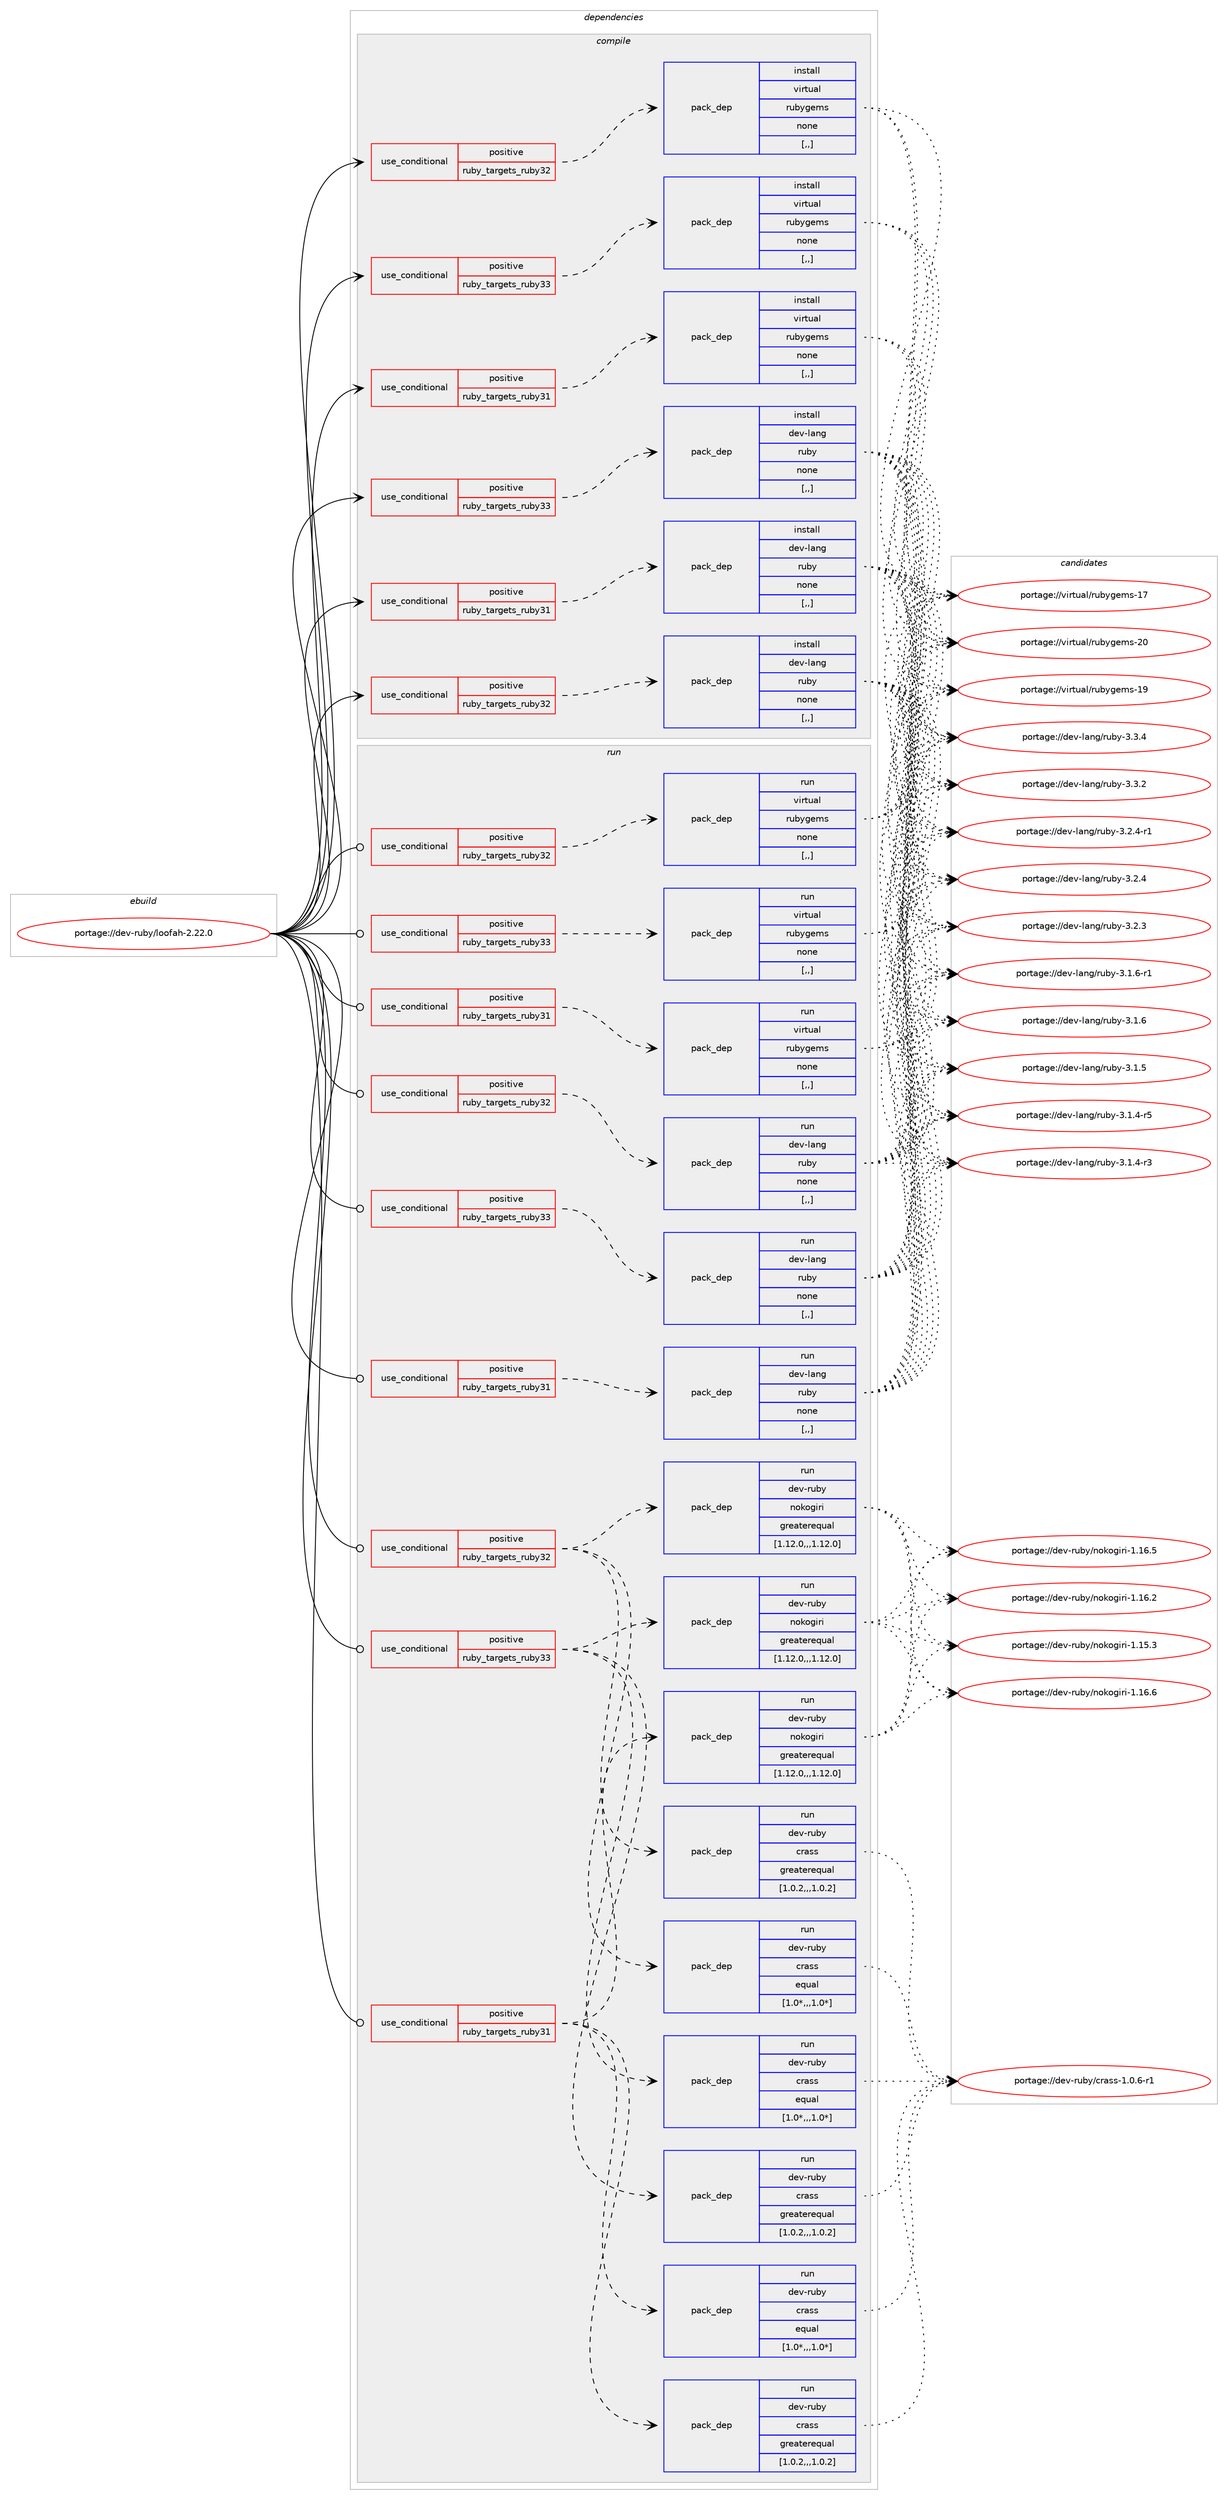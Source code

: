 digraph prolog {

# *************
# Graph options
# *************

newrank=true;
concentrate=true;
compound=true;
graph [rankdir=LR,fontname=Helvetica,fontsize=10,ranksep=1.5];#, ranksep=2.5, nodesep=0.2];
edge  [arrowhead=vee];
node  [fontname=Helvetica,fontsize=10];

# **********
# The ebuild
# **********

subgraph cluster_leftcol {
color=gray;
label=<<i>ebuild</i>>;
id [label="portage://dev-ruby/loofah-2.22.0", color=red, width=4, href="../dev-ruby/loofah-2.22.0.svg"];
}

# ****************
# The dependencies
# ****************

subgraph cluster_midcol {
color=gray;
label=<<i>dependencies</i>>;
subgraph cluster_compile {
fillcolor="#eeeeee";
style=filled;
label=<<i>compile</i>>;
subgraph cond50432 {
dependency189683 [label=<<TABLE BORDER="0" CELLBORDER="1" CELLSPACING="0" CELLPADDING="4"><TR><TD ROWSPAN="3" CELLPADDING="10">use_conditional</TD></TR><TR><TD>positive</TD></TR><TR><TD>ruby_targets_ruby31</TD></TR></TABLE>>, shape=none, color=red];
subgraph pack137907 {
dependency189684 [label=<<TABLE BORDER="0" CELLBORDER="1" CELLSPACING="0" CELLPADDING="4" WIDTH="220"><TR><TD ROWSPAN="6" CELLPADDING="30">pack_dep</TD></TR><TR><TD WIDTH="110">install</TD></TR><TR><TD>dev-lang</TD></TR><TR><TD>ruby</TD></TR><TR><TD>none</TD></TR><TR><TD>[,,]</TD></TR></TABLE>>, shape=none, color=blue];
}
dependency189683:e -> dependency189684:w [weight=20,style="dashed",arrowhead="vee"];
}
id:e -> dependency189683:w [weight=20,style="solid",arrowhead="vee"];
subgraph cond50433 {
dependency189685 [label=<<TABLE BORDER="0" CELLBORDER="1" CELLSPACING="0" CELLPADDING="4"><TR><TD ROWSPAN="3" CELLPADDING="10">use_conditional</TD></TR><TR><TD>positive</TD></TR><TR><TD>ruby_targets_ruby31</TD></TR></TABLE>>, shape=none, color=red];
subgraph pack137908 {
dependency189686 [label=<<TABLE BORDER="0" CELLBORDER="1" CELLSPACING="0" CELLPADDING="4" WIDTH="220"><TR><TD ROWSPAN="6" CELLPADDING="30">pack_dep</TD></TR><TR><TD WIDTH="110">install</TD></TR><TR><TD>virtual</TD></TR><TR><TD>rubygems</TD></TR><TR><TD>none</TD></TR><TR><TD>[,,]</TD></TR></TABLE>>, shape=none, color=blue];
}
dependency189685:e -> dependency189686:w [weight=20,style="dashed",arrowhead="vee"];
}
id:e -> dependency189685:w [weight=20,style="solid",arrowhead="vee"];
subgraph cond50434 {
dependency189687 [label=<<TABLE BORDER="0" CELLBORDER="1" CELLSPACING="0" CELLPADDING="4"><TR><TD ROWSPAN="3" CELLPADDING="10">use_conditional</TD></TR><TR><TD>positive</TD></TR><TR><TD>ruby_targets_ruby32</TD></TR></TABLE>>, shape=none, color=red];
subgraph pack137909 {
dependency189688 [label=<<TABLE BORDER="0" CELLBORDER="1" CELLSPACING="0" CELLPADDING="4" WIDTH="220"><TR><TD ROWSPAN="6" CELLPADDING="30">pack_dep</TD></TR><TR><TD WIDTH="110">install</TD></TR><TR><TD>dev-lang</TD></TR><TR><TD>ruby</TD></TR><TR><TD>none</TD></TR><TR><TD>[,,]</TD></TR></TABLE>>, shape=none, color=blue];
}
dependency189687:e -> dependency189688:w [weight=20,style="dashed",arrowhead="vee"];
}
id:e -> dependency189687:w [weight=20,style="solid",arrowhead="vee"];
subgraph cond50435 {
dependency189689 [label=<<TABLE BORDER="0" CELLBORDER="1" CELLSPACING="0" CELLPADDING="4"><TR><TD ROWSPAN="3" CELLPADDING="10">use_conditional</TD></TR><TR><TD>positive</TD></TR><TR><TD>ruby_targets_ruby32</TD></TR></TABLE>>, shape=none, color=red];
subgraph pack137910 {
dependency189690 [label=<<TABLE BORDER="0" CELLBORDER="1" CELLSPACING="0" CELLPADDING="4" WIDTH="220"><TR><TD ROWSPAN="6" CELLPADDING="30">pack_dep</TD></TR><TR><TD WIDTH="110">install</TD></TR><TR><TD>virtual</TD></TR><TR><TD>rubygems</TD></TR><TR><TD>none</TD></TR><TR><TD>[,,]</TD></TR></TABLE>>, shape=none, color=blue];
}
dependency189689:e -> dependency189690:w [weight=20,style="dashed",arrowhead="vee"];
}
id:e -> dependency189689:w [weight=20,style="solid",arrowhead="vee"];
subgraph cond50436 {
dependency189691 [label=<<TABLE BORDER="0" CELLBORDER="1" CELLSPACING="0" CELLPADDING="4"><TR><TD ROWSPAN="3" CELLPADDING="10">use_conditional</TD></TR><TR><TD>positive</TD></TR><TR><TD>ruby_targets_ruby33</TD></TR></TABLE>>, shape=none, color=red];
subgraph pack137911 {
dependency189692 [label=<<TABLE BORDER="0" CELLBORDER="1" CELLSPACING="0" CELLPADDING="4" WIDTH="220"><TR><TD ROWSPAN="6" CELLPADDING="30">pack_dep</TD></TR><TR><TD WIDTH="110">install</TD></TR><TR><TD>dev-lang</TD></TR><TR><TD>ruby</TD></TR><TR><TD>none</TD></TR><TR><TD>[,,]</TD></TR></TABLE>>, shape=none, color=blue];
}
dependency189691:e -> dependency189692:w [weight=20,style="dashed",arrowhead="vee"];
}
id:e -> dependency189691:w [weight=20,style="solid",arrowhead="vee"];
subgraph cond50437 {
dependency189693 [label=<<TABLE BORDER="0" CELLBORDER="1" CELLSPACING="0" CELLPADDING="4"><TR><TD ROWSPAN="3" CELLPADDING="10">use_conditional</TD></TR><TR><TD>positive</TD></TR><TR><TD>ruby_targets_ruby33</TD></TR></TABLE>>, shape=none, color=red];
subgraph pack137912 {
dependency189694 [label=<<TABLE BORDER="0" CELLBORDER="1" CELLSPACING="0" CELLPADDING="4" WIDTH="220"><TR><TD ROWSPAN="6" CELLPADDING="30">pack_dep</TD></TR><TR><TD WIDTH="110">install</TD></TR><TR><TD>virtual</TD></TR><TR><TD>rubygems</TD></TR><TR><TD>none</TD></TR><TR><TD>[,,]</TD></TR></TABLE>>, shape=none, color=blue];
}
dependency189693:e -> dependency189694:w [weight=20,style="dashed",arrowhead="vee"];
}
id:e -> dependency189693:w [weight=20,style="solid",arrowhead="vee"];
}
subgraph cluster_compileandrun {
fillcolor="#eeeeee";
style=filled;
label=<<i>compile and run</i>>;
}
subgraph cluster_run {
fillcolor="#eeeeee";
style=filled;
label=<<i>run</i>>;
subgraph cond50438 {
dependency189695 [label=<<TABLE BORDER="0" CELLBORDER="1" CELLSPACING="0" CELLPADDING="4"><TR><TD ROWSPAN="3" CELLPADDING="10">use_conditional</TD></TR><TR><TD>positive</TD></TR><TR><TD>ruby_targets_ruby31</TD></TR></TABLE>>, shape=none, color=red];
subgraph pack137913 {
dependency189696 [label=<<TABLE BORDER="0" CELLBORDER="1" CELLSPACING="0" CELLPADDING="4" WIDTH="220"><TR><TD ROWSPAN="6" CELLPADDING="30">pack_dep</TD></TR><TR><TD WIDTH="110">run</TD></TR><TR><TD>dev-lang</TD></TR><TR><TD>ruby</TD></TR><TR><TD>none</TD></TR><TR><TD>[,,]</TD></TR></TABLE>>, shape=none, color=blue];
}
dependency189695:e -> dependency189696:w [weight=20,style="dashed",arrowhead="vee"];
}
id:e -> dependency189695:w [weight=20,style="solid",arrowhead="odot"];
subgraph cond50439 {
dependency189697 [label=<<TABLE BORDER="0" CELLBORDER="1" CELLSPACING="0" CELLPADDING="4"><TR><TD ROWSPAN="3" CELLPADDING="10">use_conditional</TD></TR><TR><TD>positive</TD></TR><TR><TD>ruby_targets_ruby31</TD></TR></TABLE>>, shape=none, color=red];
subgraph pack137914 {
dependency189698 [label=<<TABLE BORDER="0" CELLBORDER="1" CELLSPACING="0" CELLPADDING="4" WIDTH="220"><TR><TD ROWSPAN="6" CELLPADDING="30">pack_dep</TD></TR><TR><TD WIDTH="110">run</TD></TR><TR><TD>dev-ruby</TD></TR><TR><TD>crass</TD></TR><TR><TD>equal</TD></TR><TR><TD>[1.0*,,,1.0*]</TD></TR></TABLE>>, shape=none, color=blue];
}
dependency189697:e -> dependency189698:w [weight=20,style="dashed",arrowhead="vee"];
subgraph pack137915 {
dependency189699 [label=<<TABLE BORDER="0" CELLBORDER="1" CELLSPACING="0" CELLPADDING="4" WIDTH="220"><TR><TD ROWSPAN="6" CELLPADDING="30">pack_dep</TD></TR><TR><TD WIDTH="110">run</TD></TR><TR><TD>dev-ruby</TD></TR><TR><TD>crass</TD></TR><TR><TD>greaterequal</TD></TR><TR><TD>[1.0.2,,,1.0.2]</TD></TR></TABLE>>, shape=none, color=blue];
}
dependency189697:e -> dependency189699:w [weight=20,style="dashed",arrowhead="vee"];
subgraph pack137916 {
dependency189700 [label=<<TABLE BORDER="0" CELLBORDER="1" CELLSPACING="0" CELLPADDING="4" WIDTH="220"><TR><TD ROWSPAN="6" CELLPADDING="30">pack_dep</TD></TR><TR><TD WIDTH="110">run</TD></TR><TR><TD>dev-ruby</TD></TR><TR><TD>nokogiri</TD></TR><TR><TD>greaterequal</TD></TR><TR><TD>[1.12.0,,,1.12.0]</TD></TR></TABLE>>, shape=none, color=blue];
}
dependency189697:e -> dependency189700:w [weight=20,style="dashed",arrowhead="vee"];
}
id:e -> dependency189697:w [weight=20,style="solid",arrowhead="odot"];
subgraph cond50440 {
dependency189701 [label=<<TABLE BORDER="0" CELLBORDER="1" CELLSPACING="0" CELLPADDING="4"><TR><TD ROWSPAN="3" CELLPADDING="10">use_conditional</TD></TR><TR><TD>positive</TD></TR><TR><TD>ruby_targets_ruby31</TD></TR></TABLE>>, shape=none, color=red];
subgraph pack137917 {
dependency189702 [label=<<TABLE BORDER="0" CELLBORDER="1" CELLSPACING="0" CELLPADDING="4" WIDTH="220"><TR><TD ROWSPAN="6" CELLPADDING="30">pack_dep</TD></TR><TR><TD WIDTH="110">run</TD></TR><TR><TD>virtual</TD></TR><TR><TD>rubygems</TD></TR><TR><TD>none</TD></TR><TR><TD>[,,]</TD></TR></TABLE>>, shape=none, color=blue];
}
dependency189701:e -> dependency189702:w [weight=20,style="dashed",arrowhead="vee"];
}
id:e -> dependency189701:w [weight=20,style="solid",arrowhead="odot"];
subgraph cond50441 {
dependency189703 [label=<<TABLE BORDER="0" CELLBORDER="1" CELLSPACING="0" CELLPADDING="4"><TR><TD ROWSPAN="3" CELLPADDING="10">use_conditional</TD></TR><TR><TD>positive</TD></TR><TR><TD>ruby_targets_ruby32</TD></TR></TABLE>>, shape=none, color=red];
subgraph pack137918 {
dependency189704 [label=<<TABLE BORDER="0" CELLBORDER="1" CELLSPACING="0" CELLPADDING="4" WIDTH="220"><TR><TD ROWSPAN="6" CELLPADDING="30">pack_dep</TD></TR><TR><TD WIDTH="110">run</TD></TR><TR><TD>dev-lang</TD></TR><TR><TD>ruby</TD></TR><TR><TD>none</TD></TR><TR><TD>[,,]</TD></TR></TABLE>>, shape=none, color=blue];
}
dependency189703:e -> dependency189704:w [weight=20,style="dashed",arrowhead="vee"];
}
id:e -> dependency189703:w [weight=20,style="solid",arrowhead="odot"];
subgraph cond50442 {
dependency189705 [label=<<TABLE BORDER="0" CELLBORDER="1" CELLSPACING="0" CELLPADDING="4"><TR><TD ROWSPAN="3" CELLPADDING="10">use_conditional</TD></TR><TR><TD>positive</TD></TR><TR><TD>ruby_targets_ruby32</TD></TR></TABLE>>, shape=none, color=red];
subgraph pack137919 {
dependency189706 [label=<<TABLE BORDER="0" CELLBORDER="1" CELLSPACING="0" CELLPADDING="4" WIDTH="220"><TR><TD ROWSPAN="6" CELLPADDING="30">pack_dep</TD></TR><TR><TD WIDTH="110">run</TD></TR><TR><TD>dev-ruby</TD></TR><TR><TD>crass</TD></TR><TR><TD>equal</TD></TR><TR><TD>[1.0*,,,1.0*]</TD></TR></TABLE>>, shape=none, color=blue];
}
dependency189705:e -> dependency189706:w [weight=20,style="dashed",arrowhead="vee"];
subgraph pack137920 {
dependency189707 [label=<<TABLE BORDER="0" CELLBORDER="1" CELLSPACING="0" CELLPADDING="4" WIDTH="220"><TR><TD ROWSPAN="6" CELLPADDING="30">pack_dep</TD></TR><TR><TD WIDTH="110">run</TD></TR><TR><TD>dev-ruby</TD></TR><TR><TD>crass</TD></TR><TR><TD>greaterequal</TD></TR><TR><TD>[1.0.2,,,1.0.2]</TD></TR></TABLE>>, shape=none, color=blue];
}
dependency189705:e -> dependency189707:w [weight=20,style="dashed",arrowhead="vee"];
subgraph pack137921 {
dependency189708 [label=<<TABLE BORDER="0" CELLBORDER="1" CELLSPACING="0" CELLPADDING="4" WIDTH="220"><TR><TD ROWSPAN="6" CELLPADDING="30">pack_dep</TD></TR><TR><TD WIDTH="110">run</TD></TR><TR><TD>dev-ruby</TD></TR><TR><TD>nokogiri</TD></TR><TR><TD>greaterequal</TD></TR><TR><TD>[1.12.0,,,1.12.0]</TD></TR></TABLE>>, shape=none, color=blue];
}
dependency189705:e -> dependency189708:w [weight=20,style="dashed",arrowhead="vee"];
}
id:e -> dependency189705:w [weight=20,style="solid",arrowhead="odot"];
subgraph cond50443 {
dependency189709 [label=<<TABLE BORDER="0" CELLBORDER="1" CELLSPACING="0" CELLPADDING="4"><TR><TD ROWSPAN="3" CELLPADDING="10">use_conditional</TD></TR><TR><TD>positive</TD></TR><TR><TD>ruby_targets_ruby32</TD></TR></TABLE>>, shape=none, color=red];
subgraph pack137922 {
dependency189710 [label=<<TABLE BORDER="0" CELLBORDER="1" CELLSPACING="0" CELLPADDING="4" WIDTH="220"><TR><TD ROWSPAN="6" CELLPADDING="30">pack_dep</TD></TR><TR><TD WIDTH="110">run</TD></TR><TR><TD>virtual</TD></TR><TR><TD>rubygems</TD></TR><TR><TD>none</TD></TR><TR><TD>[,,]</TD></TR></TABLE>>, shape=none, color=blue];
}
dependency189709:e -> dependency189710:w [weight=20,style="dashed",arrowhead="vee"];
}
id:e -> dependency189709:w [weight=20,style="solid",arrowhead="odot"];
subgraph cond50444 {
dependency189711 [label=<<TABLE BORDER="0" CELLBORDER="1" CELLSPACING="0" CELLPADDING="4"><TR><TD ROWSPAN="3" CELLPADDING="10">use_conditional</TD></TR><TR><TD>positive</TD></TR><TR><TD>ruby_targets_ruby33</TD></TR></TABLE>>, shape=none, color=red];
subgraph pack137923 {
dependency189712 [label=<<TABLE BORDER="0" CELLBORDER="1" CELLSPACING="0" CELLPADDING="4" WIDTH="220"><TR><TD ROWSPAN="6" CELLPADDING="30">pack_dep</TD></TR><TR><TD WIDTH="110">run</TD></TR><TR><TD>dev-lang</TD></TR><TR><TD>ruby</TD></TR><TR><TD>none</TD></TR><TR><TD>[,,]</TD></TR></TABLE>>, shape=none, color=blue];
}
dependency189711:e -> dependency189712:w [weight=20,style="dashed",arrowhead="vee"];
}
id:e -> dependency189711:w [weight=20,style="solid",arrowhead="odot"];
subgraph cond50445 {
dependency189713 [label=<<TABLE BORDER="0" CELLBORDER="1" CELLSPACING="0" CELLPADDING="4"><TR><TD ROWSPAN="3" CELLPADDING="10">use_conditional</TD></TR><TR><TD>positive</TD></TR><TR><TD>ruby_targets_ruby33</TD></TR></TABLE>>, shape=none, color=red];
subgraph pack137924 {
dependency189714 [label=<<TABLE BORDER="0" CELLBORDER="1" CELLSPACING="0" CELLPADDING="4" WIDTH="220"><TR><TD ROWSPAN="6" CELLPADDING="30">pack_dep</TD></TR><TR><TD WIDTH="110">run</TD></TR><TR><TD>dev-ruby</TD></TR><TR><TD>crass</TD></TR><TR><TD>equal</TD></TR><TR><TD>[1.0*,,,1.0*]</TD></TR></TABLE>>, shape=none, color=blue];
}
dependency189713:e -> dependency189714:w [weight=20,style="dashed",arrowhead="vee"];
subgraph pack137925 {
dependency189715 [label=<<TABLE BORDER="0" CELLBORDER="1" CELLSPACING="0" CELLPADDING="4" WIDTH="220"><TR><TD ROWSPAN="6" CELLPADDING="30">pack_dep</TD></TR><TR><TD WIDTH="110">run</TD></TR><TR><TD>dev-ruby</TD></TR><TR><TD>crass</TD></TR><TR><TD>greaterequal</TD></TR><TR><TD>[1.0.2,,,1.0.2]</TD></TR></TABLE>>, shape=none, color=blue];
}
dependency189713:e -> dependency189715:w [weight=20,style="dashed",arrowhead="vee"];
subgraph pack137926 {
dependency189716 [label=<<TABLE BORDER="0" CELLBORDER="1" CELLSPACING="0" CELLPADDING="4" WIDTH="220"><TR><TD ROWSPAN="6" CELLPADDING="30">pack_dep</TD></TR><TR><TD WIDTH="110">run</TD></TR><TR><TD>dev-ruby</TD></TR><TR><TD>nokogiri</TD></TR><TR><TD>greaterequal</TD></TR><TR><TD>[1.12.0,,,1.12.0]</TD></TR></TABLE>>, shape=none, color=blue];
}
dependency189713:e -> dependency189716:w [weight=20,style="dashed",arrowhead="vee"];
}
id:e -> dependency189713:w [weight=20,style="solid",arrowhead="odot"];
subgraph cond50446 {
dependency189717 [label=<<TABLE BORDER="0" CELLBORDER="1" CELLSPACING="0" CELLPADDING="4"><TR><TD ROWSPAN="3" CELLPADDING="10">use_conditional</TD></TR><TR><TD>positive</TD></TR><TR><TD>ruby_targets_ruby33</TD></TR></TABLE>>, shape=none, color=red];
subgraph pack137927 {
dependency189718 [label=<<TABLE BORDER="0" CELLBORDER="1" CELLSPACING="0" CELLPADDING="4" WIDTH="220"><TR><TD ROWSPAN="6" CELLPADDING="30">pack_dep</TD></TR><TR><TD WIDTH="110">run</TD></TR><TR><TD>virtual</TD></TR><TR><TD>rubygems</TD></TR><TR><TD>none</TD></TR><TR><TD>[,,]</TD></TR></TABLE>>, shape=none, color=blue];
}
dependency189717:e -> dependency189718:w [weight=20,style="dashed",arrowhead="vee"];
}
id:e -> dependency189717:w [weight=20,style="solid",arrowhead="odot"];
}
}

# **************
# The candidates
# **************

subgraph cluster_choices {
rank=same;
color=gray;
label=<<i>candidates</i>>;

subgraph choice137907 {
color=black;
nodesep=1;
choice10010111845108971101034711411798121455146514652 [label="portage://dev-lang/ruby-3.3.4", color=red, width=4,href="../dev-lang/ruby-3.3.4.svg"];
choice10010111845108971101034711411798121455146514650 [label="portage://dev-lang/ruby-3.3.2", color=red, width=4,href="../dev-lang/ruby-3.3.2.svg"];
choice100101118451089711010347114117981214551465046524511449 [label="portage://dev-lang/ruby-3.2.4-r1", color=red, width=4,href="../dev-lang/ruby-3.2.4-r1.svg"];
choice10010111845108971101034711411798121455146504652 [label="portage://dev-lang/ruby-3.2.4", color=red, width=4,href="../dev-lang/ruby-3.2.4.svg"];
choice10010111845108971101034711411798121455146504651 [label="portage://dev-lang/ruby-3.2.3", color=red, width=4,href="../dev-lang/ruby-3.2.3.svg"];
choice100101118451089711010347114117981214551464946544511449 [label="portage://dev-lang/ruby-3.1.6-r1", color=red, width=4,href="../dev-lang/ruby-3.1.6-r1.svg"];
choice10010111845108971101034711411798121455146494654 [label="portage://dev-lang/ruby-3.1.6", color=red, width=4,href="../dev-lang/ruby-3.1.6.svg"];
choice10010111845108971101034711411798121455146494653 [label="portage://dev-lang/ruby-3.1.5", color=red, width=4,href="../dev-lang/ruby-3.1.5.svg"];
choice100101118451089711010347114117981214551464946524511453 [label="portage://dev-lang/ruby-3.1.4-r5", color=red, width=4,href="../dev-lang/ruby-3.1.4-r5.svg"];
choice100101118451089711010347114117981214551464946524511451 [label="portage://dev-lang/ruby-3.1.4-r3", color=red, width=4,href="../dev-lang/ruby-3.1.4-r3.svg"];
dependency189684:e -> choice10010111845108971101034711411798121455146514652:w [style=dotted,weight="100"];
dependency189684:e -> choice10010111845108971101034711411798121455146514650:w [style=dotted,weight="100"];
dependency189684:e -> choice100101118451089711010347114117981214551465046524511449:w [style=dotted,weight="100"];
dependency189684:e -> choice10010111845108971101034711411798121455146504652:w [style=dotted,weight="100"];
dependency189684:e -> choice10010111845108971101034711411798121455146504651:w [style=dotted,weight="100"];
dependency189684:e -> choice100101118451089711010347114117981214551464946544511449:w [style=dotted,weight="100"];
dependency189684:e -> choice10010111845108971101034711411798121455146494654:w [style=dotted,weight="100"];
dependency189684:e -> choice10010111845108971101034711411798121455146494653:w [style=dotted,weight="100"];
dependency189684:e -> choice100101118451089711010347114117981214551464946524511453:w [style=dotted,weight="100"];
dependency189684:e -> choice100101118451089711010347114117981214551464946524511451:w [style=dotted,weight="100"];
}
subgraph choice137908 {
color=black;
nodesep=1;
choice118105114116117971084711411798121103101109115455048 [label="portage://virtual/rubygems-20", color=red, width=4,href="../virtual/rubygems-20.svg"];
choice118105114116117971084711411798121103101109115454957 [label="portage://virtual/rubygems-19", color=red, width=4,href="../virtual/rubygems-19.svg"];
choice118105114116117971084711411798121103101109115454955 [label="portage://virtual/rubygems-17", color=red, width=4,href="../virtual/rubygems-17.svg"];
dependency189686:e -> choice118105114116117971084711411798121103101109115455048:w [style=dotted,weight="100"];
dependency189686:e -> choice118105114116117971084711411798121103101109115454957:w [style=dotted,weight="100"];
dependency189686:e -> choice118105114116117971084711411798121103101109115454955:w [style=dotted,weight="100"];
}
subgraph choice137909 {
color=black;
nodesep=1;
choice10010111845108971101034711411798121455146514652 [label="portage://dev-lang/ruby-3.3.4", color=red, width=4,href="../dev-lang/ruby-3.3.4.svg"];
choice10010111845108971101034711411798121455146514650 [label="portage://dev-lang/ruby-3.3.2", color=red, width=4,href="../dev-lang/ruby-3.3.2.svg"];
choice100101118451089711010347114117981214551465046524511449 [label="portage://dev-lang/ruby-3.2.4-r1", color=red, width=4,href="../dev-lang/ruby-3.2.4-r1.svg"];
choice10010111845108971101034711411798121455146504652 [label="portage://dev-lang/ruby-3.2.4", color=red, width=4,href="../dev-lang/ruby-3.2.4.svg"];
choice10010111845108971101034711411798121455146504651 [label="portage://dev-lang/ruby-3.2.3", color=red, width=4,href="../dev-lang/ruby-3.2.3.svg"];
choice100101118451089711010347114117981214551464946544511449 [label="portage://dev-lang/ruby-3.1.6-r1", color=red, width=4,href="../dev-lang/ruby-3.1.6-r1.svg"];
choice10010111845108971101034711411798121455146494654 [label="portage://dev-lang/ruby-3.1.6", color=red, width=4,href="../dev-lang/ruby-3.1.6.svg"];
choice10010111845108971101034711411798121455146494653 [label="portage://dev-lang/ruby-3.1.5", color=red, width=4,href="../dev-lang/ruby-3.1.5.svg"];
choice100101118451089711010347114117981214551464946524511453 [label="portage://dev-lang/ruby-3.1.4-r5", color=red, width=4,href="../dev-lang/ruby-3.1.4-r5.svg"];
choice100101118451089711010347114117981214551464946524511451 [label="portage://dev-lang/ruby-3.1.4-r3", color=red, width=4,href="../dev-lang/ruby-3.1.4-r3.svg"];
dependency189688:e -> choice10010111845108971101034711411798121455146514652:w [style=dotted,weight="100"];
dependency189688:e -> choice10010111845108971101034711411798121455146514650:w [style=dotted,weight="100"];
dependency189688:e -> choice100101118451089711010347114117981214551465046524511449:w [style=dotted,weight="100"];
dependency189688:e -> choice10010111845108971101034711411798121455146504652:w [style=dotted,weight="100"];
dependency189688:e -> choice10010111845108971101034711411798121455146504651:w [style=dotted,weight="100"];
dependency189688:e -> choice100101118451089711010347114117981214551464946544511449:w [style=dotted,weight="100"];
dependency189688:e -> choice10010111845108971101034711411798121455146494654:w [style=dotted,weight="100"];
dependency189688:e -> choice10010111845108971101034711411798121455146494653:w [style=dotted,weight="100"];
dependency189688:e -> choice100101118451089711010347114117981214551464946524511453:w [style=dotted,weight="100"];
dependency189688:e -> choice100101118451089711010347114117981214551464946524511451:w [style=dotted,weight="100"];
}
subgraph choice137910 {
color=black;
nodesep=1;
choice118105114116117971084711411798121103101109115455048 [label="portage://virtual/rubygems-20", color=red, width=4,href="../virtual/rubygems-20.svg"];
choice118105114116117971084711411798121103101109115454957 [label="portage://virtual/rubygems-19", color=red, width=4,href="../virtual/rubygems-19.svg"];
choice118105114116117971084711411798121103101109115454955 [label="portage://virtual/rubygems-17", color=red, width=4,href="../virtual/rubygems-17.svg"];
dependency189690:e -> choice118105114116117971084711411798121103101109115455048:w [style=dotted,weight="100"];
dependency189690:e -> choice118105114116117971084711411798121103101109115454957:w [style=dotted,weight="100"];
dependency189690:e -> choice118105114116117971084711411798121103101109115454955:w [style=dotted,weight="100"];
}
subgraph choice137911 {
color=black;
nodesep=1;
choice10010111845108971101034711411798121455146514652 [label="portage://dev-lang/ruby-3.3.4", color=red, width=4,href="../dev-lang/ruby-3.3.4.svg"];
choice10010111845108971101034711411798121455146514650 [label="portage://dev-lang/ruby-3.3.2", color=red, width=4,href="../dev-lang/ruby-3.3.2.svg"];
choice100101118451089711010347114117981214551465046524511449 [label="portage://dev-lang/ruby-3.2.4-r1", color=red, width=4,href="../dev-lang/ruby-3.2.4-r1.svg"];
choice10010111845108971101034711411798121455146504652 [label="portage://dev-lang/ruby-3.2.4", color=red, width=4,href="../dev-lang/ruby-3.2.4.svg"];
choice10010111845108971101034711411798121455146504651 [label="portage://dev-lang/ruby-3.2.3", color=red, width=4,href="../dev-lang/ruby-3.2.3.svg"];
choice100101118451089711010347114117981214551464946544511449 [label="portage://dev-lang/ruby-3.1.6-r1", color=red, width=4,href="../dev-lang/ruby-3.1.6-r1.svg"];
choice10010111845108971101034711411798121455146494654 [label="portage://dev-lang/ruby-3.1.6", color=red, width=4,href="../dev-lang/ruby-3.1.6.svg"];
choice10010111845108971101034711411798121455146494653 [label="portage://dev-lang/ruby-3.1.5", color=red, width=4,href="../dev-lang/ruby-3.1.5.svg"];
choice100101118451089711010347114117981214551464946524511453 [label="portage://dev-lang/ruby-3.1.4-r5", color=red, width=4,href="../dev-lang/ruby-3.1.4-r5.svg"];
choice100101118451089711010347114117981214551464946524511451 [label="portage://dev-lang/ruby-3.1.4-r3", color=red, width=4,href="../dev-lang/ruby-3.1.4-r3.svg"];
dependency189692:e -> choice10010111845108971101034711411798121455146514652:w [style=dotted,weight="100"];
dependency189692:e -> choice10010111845108971101034711411798121455146514650:w [style=dotted,weight="100"];
dependency189692:e -> choice100101118451089711010347114117981214551465046524511449:w [style=dotted,weight="100"];
dependency189692:e -> choice10010111845108971101034711411798121455146504652:w [style=dotted,weight="100"];
dependency189692:e -> choice10010111845108971101034711411798121455146504651:w [style=dotted,weight="100"];
dependency189692:e -> choice100101118451089711010347114117981214551464946544511449:w [style=dotted,weight="100"];
dependency189692:e -> choice10010111845108971101034711411798121455146494654:w [style=dotted,weight="100"];
dependency189692:e -> choice10010111845108971101034711411798121455146494653:w [style=dotted,weight="100"];
dependency189692:e -> choice100101118451089711010347114117981214551464946524511453:w [style=dotted,weight="100"];
dependency189692:e -> choice100101118451089711010347114117981214551464946524511451:w [style=dotted,weight="100"];
}
subgraph choice137912 {
color=black;
nodesep=1;
choice118105114116117971084711411798121103101109115455048 [label="portage://virtual/rubygems-20", color=red, width=4,href="../virtual/rubygems-20.svg"];
choice118105114116117971084711411798121103101109115454957 [label="portage://virtual/rubygems-19", color=red, width=4,href="../virtual/rubygems-19.svg"];
choice118105114116117971084711411798121103101109115454955 [label="portage://virtual/rubygems-17", color=red, width=4,href="../virtual/rubygems-17.svg"];
dependency189694:e -> choice118105114116117971084711411798121103101109115455048:w [style=dotted,weight="100"];
dependency189694:e -> choice118105114116117971084711411798121103101109115454957:w [style=dotted,weight="100"];
dependency189694:e -> choice118105114116117971084711411798121103101109115454955:w [style=dotted,weight="100"];
}
subgraph choice137913 {
color=black;
nodesep=1;
choice10010111845108971101034711411798121455146514652 [label="portage://dev-lang/ruby-3.3.4", color=red, width=4,href="../dev-lang/ruby-3.3.4.svg"];
choice10010111845108971101034711411798121455146514650 [label="portage://dev-lang/ruby-3.3.2", color=red, width=4,href="../dev-lang/ruby-3.3.2.svg"];
choice100101118451089711010347114117981214551465046524511449 [label="portage://dev-lang/ruby-3.2.4-r1", color=red, width=4,href="../dev-lang/ruby-3.2.4-r1.svg"];
choice10010111845108971101034711411798121455146504652 [label="portage://dev-lang/ruby-3.2.4", color=red, width=4,href="../dev-lang/ruby-3.2.4.svg"];
choice10010111845108971101034711411798121455146504651 [label="portage://dev-lang/ruby-3.2.3", color=red, width=4,href="../dev-lang/ruby-3.2.3.svg"];
choice100101118451089711010347114117981214551464946544511449 [label="portage://dev-lang/ruby-3.1.6-r1", color=red, width=4,href="../dev-lang/ruby-3.1.6-r1.svg"];
choice10010111845108971101034711411798121455146494654 [label="portage://dev-lang/ruby-3.1.6", color=red, width=4,href="../dev-lang/ruby-3.1.6.svg"];
choice10010111845108971101034711411798121455146494653 [label="portage://dev-lang/ruby-3.1.5", color=red, width=4,href="../dev-lang/ruby-3.1.5.svg"];
choice100101118451089711010347114117981214551464946524511453 [label="portage://dev-lang/ruby-3.1.4-r5", color=red, width=4,href="../dev-lang/ruby-3.1.4-r5.svg"];
choice100101118451089711010347114117981214551464946524511451 [label="portage://dev-lang/ruby-3.1.4-r3", color=red, width=4,href="../dev-lang/ruby-3.1.4-r3.svg"];
dependency189696:e -> choice10010111845108971101034711411798121455146514652:w [style=dotted,weight="100"];
dependency189696:e -> choice10010111845108971101034711411798121455146514650:w [style=dotted,weight="100"];
dependency189696:e -> choice100101118451089711010347114117981214551465046524511449:w [style=dotted,weight="100"];
dependency189696:e -> choice10010111845108971101034711411798121455146504652:w [style=dotted,weight="100"];
dependency189696:e -> choice10010111845108971101034711411798121455146504651:w [style=dotted,weight="100"];
dependency189696:e -> choice100101118451089711010347114117981214551464946544511449:w [style=dotted,weight="100"];
dependency189696:e -> choice10010111845108971101034711411798121455146494654:w [style=dotted,weight="100"];
dependency189696:e -> choice10010111845108971101034711411798121455146494653:w [style=dotted,weight="100"];
dependency189696:e -> choice100101118451089711010347114117981214551464946524511453:w [style=dotted,weight="100"];
dependency189696:e -> choice100101118451089711010347114117981214551464946524511451:w [style=dotted,weight="100"];
}
subgraph choice137914 {
color=black;
nodesep=1;
choice10010111845114117981214799114971151154549464846544511449 [label="portage://dev-ruby/crass-1.0.6-r1", color=red, width=4,href="../dev-ruby/crass-1.0.6-r1.svg"];
dependency189698:e -> choice10010111845114117981214799114971151154549464846544511449:w [style=dotted,weight="100"];
}
subgraph choice137915 {
color=black;
nodesep=1;
choice10010111845114117981214799114971151154549464846544511449 [label="portage://dev-ruby/crass-1.0.6-r1", color=red, width=4,href="../dev-ruby/crass-1.0.6-r1.svg"];
dependency189699:e -> choice10010111845114117981214799114971151154549464846544511449:w [style=dotted,weight="100"];
}
subgraph choice137916 {
color=black;
nodesep=1;
choice10010111845114117981214711011110711110310511410545494649544654 [label="portage://dev-ruby/nokogiri-1.16.6", color=red, width=4,href="../dev-ruby/nokogiri-1.16.6.svg"];
choice10010111845114117981214711011110711110310511410545494649544653 [label="portage://dev-ruby/nokogiri-1.16.5", color=red, width=4,href="../dev-ruby/nokogiri-1.16.5.svg"];
choice10010111845114117981214711011110711110310511410545494649544650 [label="portage://dev-ruby/nokogiri-1.16.2", color=red, width=4,href="../dev-ruby/nokogiri-1.16.2.svg"];
choice10010111845114117981214711011110711110310511410545494649534651 [label="portage://dev-ruby/nokogiri-1.15.3", color=red, width=4,href="../dev-ruby/nokogiri-1.15.3.svg"];
dependency189700:e -> choice10010111845114117981214711011110711110310511410545494649544654:w [style=dotted,weight="100"];
dependency189700:e -> choice10010111845114117981214711011110711110310511410545494649544653:w [style=dotted,weight="100"];
dependency189700:e -> choice10010111845114117981214711011110711110310511410545494649544650:w [style=dotted,weight="100"];
dependency189700:e -> choice10010111845114117981214711011110711110310511410545494649534651:w [style=dotted,weight="100"];
}
subgraph choice137917 {
color=black;
nodesep=1;
choice118105114116117971084711411798121103101109115455048 [label="portage://virtual/rubygems-20", color=red, width=4,href="../virtual/rubygems-20.svg"];
choice118105114116117971084711411798121103101109115454957 [label="portage://virtual/rubygems-19", color=red, width=4,href="../virtual/rubygems-19.svg"];
choice118105114116117971084711411798121103101109115454955 [label="portage://virtual/rubygems-17", color=red, width=4,href="../virtual/rubygems-17.svg"];
dependency189702:e -> choice118105114116117971084711411798121103101109115455048:w [style=dotted,weight="100"];
dependency189702:e -> choice118105114116117971084711411798121103101109115454957:w [style=dotted,weight="100"];
dependency189702:e -> choice118105114116117971084711411798121103101109115454955:w [style=dotted,weight="100"];
}
subgraph choice137918 {
color=black;
nodesep=1;
choice10010111845108971101034711411798121455146514652 [label="portage://dev-lang/ruby-3.3.4", color=red, width=4,href="../dev-lang/ruby-3.3.4.svg"];
choice10010111845108971101034711411798121455146514650 [label="portage://dev-lang/ruby-3.3.2", color=red, width=4,href="../dev-lang/ruby-3.3.2.svg"];
choice100101118451089711010347114117981214551465046524511449 [label="portage://dev-lang/ruby-3.2.4-r1", color=red, width=4,href="../dev-lang/ruby-3.2.4-r1.svg"];
choice10010111845108971101034711411798121455146504652 [label="portage://dev-lang/ruby-3.2.4", color=red, width=4,href="../dev-lang/ruby-3.2.4.svg"];
choice10010111845108971101034711411798121455146504651 [label="portage://dev-lang/ruby-3.2.3", color=red, width=4,href="../dev-lang/ruby-3.2.3.svg"];
choice100101118451089711010347114117981214551464946544511449 [label="portage://dev-lang/ruby-3.1.6-r1", color=red, width=4,href="../dev-lang/ruby-3.1.6-r1.svg"];
choice10010111845108971101034711411798121455146494654 [label="portage://dev-lang/ruby-3.1.6", color=red, width=4,href="../dev-lang/ruby-3.1.6.svg"];
choice10010111845108971101034711411798121455146494653 [label="portage://dev-lang/ruby-3.1.5", color=red, width=4,href="../dev-lang/ruby-3.1.5.svg"];
choice100101118451089711010347114117981214551464946524511453 [label="portage://dev-lang/ruby-3.1.4-r5", color=red, width=4,href="../dev-lang/ruby-3.1.4-r5.svg"];
choice100101118451089711010347114117981214551464946524511451 [label="portage://dev-lang/ruby-3.1.4-r3", color=red, width=4,href="../dev-lang/ruby-3.1.4-r3.svg"];
dependency189704:e -> choice10010111845108971101034711411798121455146514652:w [style=dotted,weight="100"];
dependency189704:e -> choice10010111845108971101034711411798121455146514650:w [style=dotted,weight="100"];
dependency189704:e -> choice100101118451089711010347114117981214551465046524511449:w [style=dotted,weight="100"];
dependency189704:e -> choice10010111845108971101034711411798121455146504652:w [style=dotted,weight="100"];
dependency189704:e -> choice10010111845108971101034711411798121455146504651:w [style=dotted,weight="100"];
dependency189704:e -> choice100101118451089711010347114117981214551464946544511449:w [style=dotted,weight="100"];
dependency189704:e -> choice10010111845108971101034711411798121455146494654:w [style=dotted,weight="100"];
dependency189704:e -> choice10010111845108971101034711411798121455146494653:w [style=dotted,weight="100"];
dependency189704:e -> choice100101118451089711010347114117981214551464946524511453:w [style=dotted,weight="100"];
dependency189704:e -> choice100101118451089711010347114117981214551464946524511451:w [style=dotted,weight="100"];
}
subgraph choice137919 {
color=black;
nodesep=1;
choice10010111845114117981214799114971151154549464846544511449 [label="portage://dev-ruby/crass-1.0.6-r1", color=red, width=4,href="../dev-ruby/crass-1.0.6-r1.svg"];
dependency189706:e -> choice10010111845114117981214799114971151154549464846544511449:w [style=dotted,weight="100"];
}
subgraph choice137920 {
color=black;
nodesep=1;
choice10010111845114117981214799114971151154549464846544511449 [label="portage://dev-ruby/crass-1.0.6-r1", color=red, width=4,href="../dev-ruby/crass-1.0.6-r1.svg"];
dependency189707:e -> choice10010111845114117981214799114971151154549464846544511449:w [style=dotted,weight="100"];
}
subgraph choice137921 {
color=black;
nodesep=1;
choice10010111845114117981214711011110711110310511410545494649544654 [label="portage://dev-ruby/nokogiri-1.16.6", color=red, width=4,href="../dev-ruby/nokogiri-1.16.6.svg"];
choice10010111845114117981214711011110711110310511410545494649544653 [label="portage://dev-ruby/nokogiri-1.16.5", color=red, width=4,href="../dev-ruby/nokogiri-1.16.5.svg"];
choice10010111845114117981214711011110711110310511410545494649544650 [label="portage://dev-ruby/nokogiri-1.16.2", color=red, width=4,href="../dev-ruby/nokogiri-1.16.2.svg"];
choice10010111845114117981214711011110711110310511410545494649534651 [label="portage://dev-ruby/nokogiri-1.15.3", color=red, width=4,href="../dev-ruby/nokogiri-1.15.3.svg"];
dependency189708:e -> choice10010111845114117981214711011110711110310511410545494649544654:w [style=dotted,weight="100"];
dependency189708:e -> choice10010111845114117981214711011110711110310511410545494649544653:w [style=dotted,weight="100"];
dependency189708:e -> choice10010111845114117981214711011110711110310511410545494649544650:w [style=dotted,weight="100"];
dependency189708:e -> choice10010111845114117981214711011110711110310511410545494649534651:w [style=dotted,weight="100"];
}
subgraph choice137922 {
color=black;
nodesep=1;
choice118105114116117971084711411798121103101109115455048 [label="portage://virtual/rubygems-20", color=red, width=4,href="../virtual/rubygems-20.svg"];
choice118105114116117971084711411798121103101109115454957 [label="portage://virtual/rubygems-19", color=red, width=4,href="../virtual/rubygems-19.svg"];
choice118105114116117971084711411798121103101109115454955 [label="portage://virtual/rubygems-17", color=red, width=4,href="../virtual/rubygems-17.svg"];
dependency189710:e -> choice118105114116117971084711411798121103101109115455048:w [style=dotted,weight="100"];
dependency189710:e -> choice118105114116117971084711411798121103101109115454957:w [style=dotted,weight="100"];
dependency189710:e -> choice118105114116117971084711411798121103101109115454955:w [style=dotted,weight="100"];
}
subgraph choice137923 {
color=black;
nodesep=1;
choice10010111845108971101034711411798121455146514652 [label="portage://dev-lang/ruby-3.3.4", color=red, width=4,href="../dev-lang/ruby-3.3.4.svg"];
choice10010111845108971101034711411798121455146514650 [label="portage://dev-lang/ruby-3.3.2", color=red, width=4,href="../dev-lang/ruby-3.3.2.svg"];
choice100101118451089711010347114117981214551465046524511449 [label="portage://dev-lang/ruby-3.2.4-r1", color=red, width=4,href="../dev-lang/ruby-3.2.4-r1.svg"];
choice10010111845108971101034711411798121455146504652 [label="portage://dev-lang/ruby-3.2.4", color=red, width=4,href="../dev-lang/ruby-3.2.4.svg"];
choice10010111845108971101034711411798121455146504651 [label="portage://dev-lang/ruby-3.2.3", color=red, width=4,href="../dev-lang/ruby-3.2.3.svg"];
choice100101118451089711010347114117981214551464946544511449 [label="portage://dev-lang/ruby-3.1.6-r1", color=red, width=4,href="../dev-lang/ruby-3.1.6-r1.svg"];
choice10010111845108971101034711411798121455146494654 [label="portage://dev-lang/ruby-3.1.6", color=red, width=4,href="../dev-lang/ruby-3.1.6.svg"];
choice10010111845108971101034711411798121455146494653 [label="portage://dev-lang/ruby-3.1.5", color=red, width=4,href="../dev-lang/ruby-3.1.5.svg"];
choice100101118451089711010347114117981214551464946524511453 [label="portage://dev-lang/ruby-3.1.4-r5", color=red, width=4,href="../dev-lang/ruby-3.1.4-r5.svg"];
choice100101118451089711010347114117981214551464946524511451 [label="portage://dev-lang/ruby-3.1.4-r3", color=red, width=4,href="../dev-lang/ruby-3.1.4-r3.svg"];
dependency189712:e -> choice10010111845108971101034711411798121455146514652:w [style=dotted,weight="100"];
dependency189712:e -> choice10010111845108971101034711411798121455146514650:w [style=dotted,weight="100"];
dependency189712:e -> choice100101118451089711010347114117981214551465046524511449:w [style=dotted,weight="100"];
dependency189712:e -> choice10010111845108971101034711411798121455146504652:w [style=dotted,weight="100"];
dependency189712:e -> choice10010111845108971101034711411798121455146504651:w [style=dotted,weight="100"];
dependency189712:e -> choice100101118451089711010347114117981214551464946544511449:w [style=dotted,weight="100"];
dependency189712:e -> choice10010111845108971101034711411798121455146494654:w [style=dotted,weight="100"];
dependency189712:e -> choice10010111845108971101034711411798121455146494653:w [style=dotted,weight="100"];
dependency189712:e -> choice100101118451089711010347114117981214551464946524511453:w [style=dotted,weight="100"];
dependency189712:e -> choice100101118451089711010347114117981214551464946524511451:w [style=dotted,weight="100"];
}
subgraph choice137924 {
color=black;
nodesep=1;
choice10010111845114117981214799114971151154549464846544511449 [label="portage://dev-ruby/crass-1.0.6-r1", color=red, width=4,href="../dev-ruby/crass-1.0.6-r1.svg"];
dependency189714:e -> choice10010111845114117981214799114971151154549464846544511449:w [style=dotted,weight="100"];
}
subgraph choice137925 {
color=black;
nodesep=1;
choice10010111845114117981214799114971151154549464846544511449 [label="portage://dev-ruby/crass-1.0.6-r1", color=red, width=4,href="../dev-ruby/crass-1.0.6-r1.svg"];
dependency189715:e -> choice10010111845114117981214799114971151154549464846544511449:w [style=dotted,weight="100"];
}
subgraph choice137926 {
color=black;
nodesep=1;
choice10010111845114117981214711011110711110310511410545494649544654 [label="portage://dev-ruby/nokogiri-1.16.6", color=red, width=4,href="../dev-ruby/nokogiri-1.16.6.svg"];
choice10010111845114117981214711011110711110310511410545494649544653 [label="portage://dev-ruby/nokogiri-1.16.5", color=red, width=4,href="../dev-ruby/nokogiri-1.16.5.svg"];
choice10010111845114117981214711011110711110310511410545494649544650 [label="portage://dev-ruby/nokogiri-1.16.2", color=red, width=4,href="../dev-ruby/nokogiri-1.16.2.svg"];
choice10010111845114117981214711011110711110310511410545494649534651 [label="portage://dev-ruby/nokogiri-1.15.3", color=red, width=4,href="../dev-ruby/nokogiri-1.15.3.svg"];
dependency189716:e -> choice10010111845114117981214711011110711110310511410545494649544654:w [style=dotted,weight="100"];
dependency189716:e -> choice10010111845114117981214711011110711110310511410545494649544653:w [style=dotted,weight="100"];
dependency189716:e -> choice10010111845114117981214711011110711110310511410545494649544650:w [style=dotted,weight="100"];
dependency189716:e -> choice10010111845114117981214711011110711110310511410545494649534651:w [style=dotted,weight="100"];
}
subgraph choice137927 {
color=black;
nodesep=1;
choice118105114116117971084711411798121103101109115455048 [label="portage://virtual/rubygems-20", color=red, width=4,href="../virtual/rubygems-20.svg"];
choice118105114116117971084711411798121103101109115454957 [label="portage://virtual/rubygems-19", color=red, width=4,href="../virtual/rubygems-19.svg"];
choice118105114116117971084711411798121103101109115454955 [label="portage://virtual/rubygems-17", color=red, width=4,href="../virtual/rubygems-17.svg"];
dependency189718:e -> choice118105114116117971084711411798121103101109115455048:w [style=dotted,weight="100"];
dependency189718:e -> choice118105114116117971084711411798121103101109115454957:w [style=dotted,weight="100"];
dependency189718:e -> choice118105114116117971084711411798121103101109115454955:w [style=dotted,weight="100"];
}
}

}
